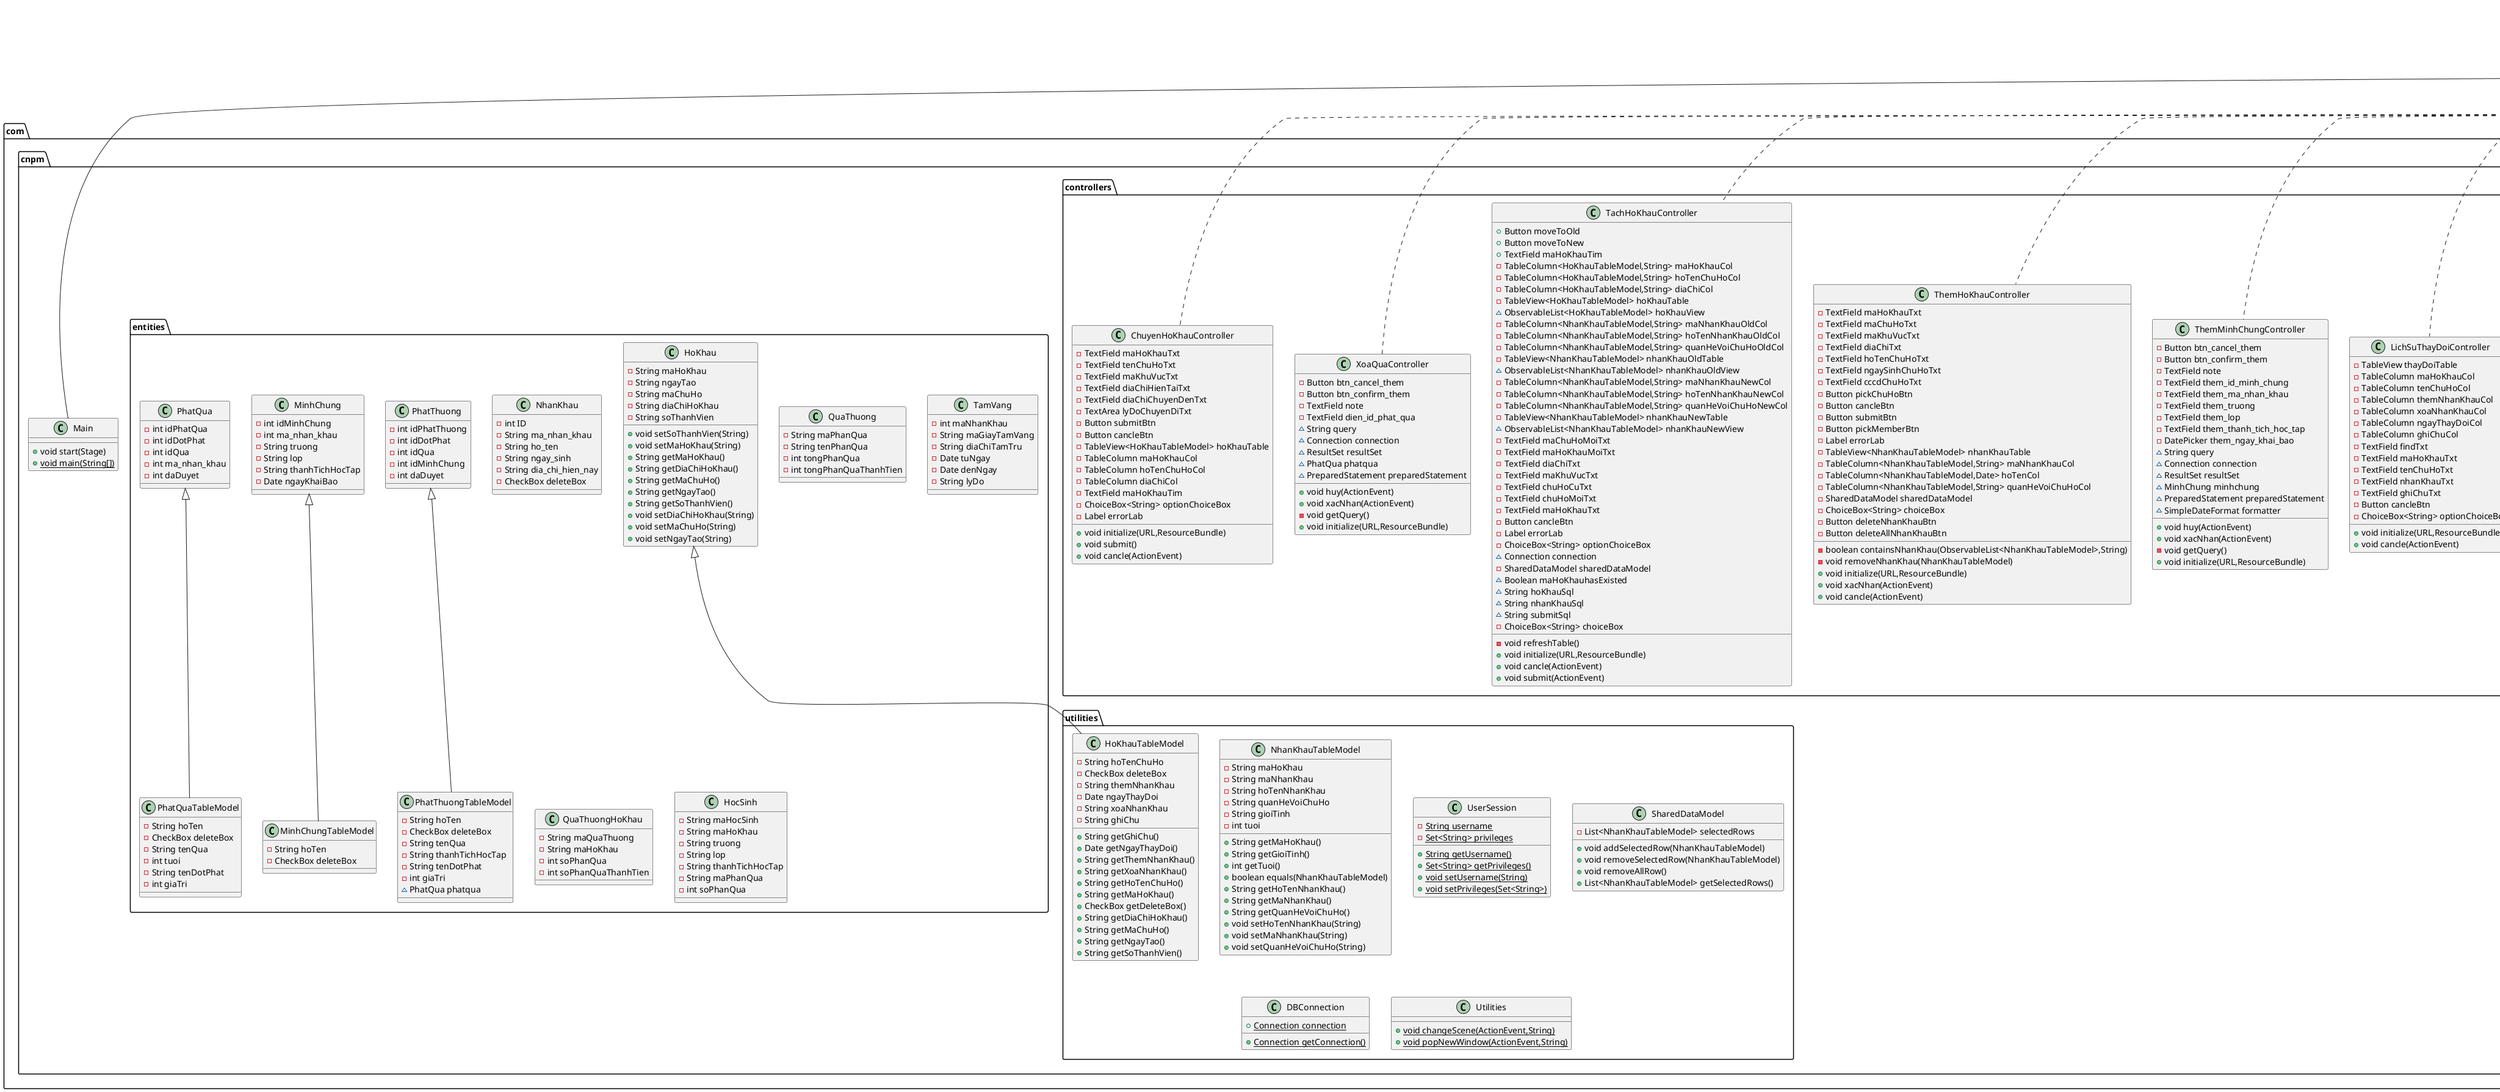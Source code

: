 @startuml
class com.cnpm.controllers.nhan_khau.ThemNhanKhauController {
- TextField bi_danh
- TextField dan_toc
- TextField dia_chi_hien_nay
- TextField gioi_tinh
- TextField ho_ten
- DatePicker ngay_sinh
- TextField nghe_nghiep
- TextField nguyen_quan
- TextField noi_lam_viec
- TextField noi_sinh
- TextField noi_thuong_tru
- TextField quoc_tich
- TextField so_dien_thoai
- TextField tien_an
- TextField ton_giao
- TextField trinh_do_chuyen_mon
- TextField trinh_do_ngoai_ngu
~ String query
~ Connection connection
~ PreparedStatement preparedStatement
~ Stage stage
+ void huy(ActionEvent)
+ void xacNhan(ActionEvent)
- void getQuery()
+ void initialize(URL,ResourceBundle)
}
class com.cnpm.controllers.PhatQuaController1 {
- TextField thong_tin_tim_kiem
- ChoiceBox loc
- ChoiceBox<String> optionChoiceBox
- Button findBtn
- TextField keywordTextField
- TableView<PhatQuaTableModel> table
- TableColumn<PhatQuaTableModel,String> hoTenCol
- TableColumn<PhatQuaTableModel,String> tenQuaCol
- TableColumn<PhatQuaTableModel,String> tuoiCol
- TableColumn<PhatQuaTableModel,String> tenDotPhatCol
- TableColumn<PhatQuaTableModel,String> giaTriCol
- TableColumn<PhatQuaTableModel,String> daDuyetCol
~ PhatQuaTableModel data
~ ObservableList<PhatQuaTableModel> listView
- TableColumn<com.cnpm.controllers.PhatQuaController,String> xoaCol
- List<PhatQuaTableModel> performFiltering(String,String)
+ void initialize(URL,ResourceBundle)
+ void duyet(ActionEvent)
+ void huyDuyet(ActionEvent)
}
class com.cnpm.controllers.XoaMinhChung {
- Button btn_cancel_them
- Button btn_confirm_them
- TextField note
- TextField dien_id_minh_chung
~ String query
~ Connection connection
~ ResultSet resultSet
~ MinhChung minhchung
~ PreparedStatement preparedStatement
+ void huy(ActionEvent)
+ void xacNhan(ActionEvent)
- void getQuery()
+ void initialize(URL,ResourceBundle)
}
class com.cnpm.utilities.NhanKhauTableModel {
- String maHoKhau
- String maNhanKhau
- String hoTenNhanKhau
- String quanHeVoiChuHo
- String gioiTinh
- int tuoi
+ String getMaHoKhau()
+ String getGioiTinh()
+ int getTuoi()
+ boolean equals(NhanKhauTableModel)
+ String getHoTenNhanKhau()
+ String getMaNhanKhau()
+ String getQuanHeVoiChuHo()
+ void setHoTenNhanKhau(String)
+ void setMaNhanKhau(String)
+ void setQuanHeVoiChuHo(String)
}
class com.cnpm.controllers.ThemThuongController {
- Button btn_cancel_them
- Button btn_confirm_them
- TextField note
- TextField them_id_phat_thuong
- TextField them_id_dot_phat
- TextField them_id_qua
- TextField them_id_minh_chung
~ String query
~ Connection connection
~ ResultSet resultSet
~ PhatThuong pt
~ PreparedStatement preparedStatement
+ void huy(ActionEvent)
+ void xacNhan(ActionEvent)
- void getQuery()
+ void initialize(URL,ResourceBundle)
}
class com.cnpm.controllers.trang_chu.DangNhapController {
- TextField username
- PasswordField password
- Label alert
+ void dangNhap(ActionEvent)
+ void initialize(URL,ResourceBundle)
}
class com.cnpm.controllers.ThongKeNhanKhauController {
- TextField fromAgeTxt
- TextField toAgeTxt
- TextField nhanKhauThongKeTxt
- DatePicker fromYearTxt
- DatePicker toYearTxt
- Button cancleBtn
- Label errorLab
- TableView<NhanKhauTableModel> nhanKhauTable
- TableColumn maNhanKhauCol
- TableColumn tuoiCol
- TableColumn gioiTinhCol
- TableColumn maHoKhauCol
- TableColumn hoTenCol
- TableColumn ngaySinhCol
- CheckBox maleCheckBox
- CheckBox femaleCheckBox
+ void refreshTable()
+ void initialize(URL,ResourceBundle)
+ void cancle(ActionEvent)
}
class com.cnpm.entities.NhanKhau {
- int ID
- String ma_nhan_khau
- String ho_ten
- String ngay_sinh
- String dia_chi_hien_nay
- CheckBox deleteBox
}
class com.cnpm.controllers.nhan_khau.DangKyTamTruController {
~ String query
~ Connection connection
~ PreparedStatement preparedStatement
~ Stage stage
- TextField co_quan_khai_bao
- TextArea ly_do
- TextField ma_nhan_khau
- DatePicker ngay_bat_dau
- DatePicker ngay_ket_thuc
- TextField noi_tam_tru
~ void huy(ActionEvent)
~ void xacNhan(ActionEvent)
+ void initialize(URL,ResourceBundle)
- void getQuery()
}
class com.cnpm.controllers.HoKhauController {
- TextField thong_tin_tim_kiem
- ChoiceBox loc
- Button them_ho_khau
- Button chuyen_ho_khau
- Button tach_ho_khau
- Button doi_chu_ho
- Button lich_su_thay_doi_ho_khau
- ChoiceBox<String> optionChoiceBox
- Button findBtn
- Label errorLab
- TextField keywordTextField
- TableView<HoKhauTableModel> table
- TableColumn<HoKhauTableModel,String> maHoKhauCol
- TableColumn<HoKhauTableModel,String> hoTenChuHoCol
- TableColumn<HoKhauTableModel,String> diaChiCol
- TableColumn<HoKhauTableModel,String> soThanhVienCol
- TableColumn<HoKhauTableModel,String> xoaCol
~ ObservableList<HoKhauTableModel> listView
+ void refreshTable()
+ void initialize(URL,ResourceBundle)
+ void themHoKhau(ActionEvent)
+ void doiChuHo(ActionEvent)
+ void tachHoKhau(ActionEvent)
+ void chuyenHoKhau(ActionEvent)
+ void lichSuThayDoi(ActionEvent)
+ void xoaHoKhau(ActionEvent)
}
class com.cnpm.entities.QuaThuong {
- String maPhanQua
- String tenPhanQua
- int tongPhanQua
- int tongPhanQuaThanhTien
}
class com.cnpm.controllers.nhan_khau.NhanKhauController {
~ String query
~ Connection connection
~ PreparedStatement preparedStatement1
~ ResultSet resultSet
~ ObservableList<NhanKhau> NhanKhauList
~ SimpleDateFormat formatter
- ChoiceBox<String> optionChoiceBox
- TextField keywordTextField
- TableColumn<NhanKhau,String> diaChiHienNayCol
- TableColumn<NhanKhau,String> hoTenCol
- TableColumn<NhanKhau,String> maNhanKhauCol
- TableColumn<NhanKhau,String> ngaySinhCol
- TableColumn<NhanKhau,Integer> idCol
- TableColumn<NhanKhau,CheckBox> xoaCol
- TableView<NhanKhau> table
+ void refresh()
+ void themNhanKhau(ActionEvent)
+ void initialize(URL,ResourceBundle)
- void load()
- void restartScene(Scene)
+ void dangKyTamVang(ActionEvent)
+ void dangKyTamTru(ActionEvent)
+ void xoaNhanKhau(ActionEvent)
+ void thayDoiNhanKhau(ActionEvent)
}
class com.cnpm.controllers.PhatThuongController1 {
- TextField thong_tin_tim_kiem
- ChoiceBox loc
- ChoiceBox<String> optionChoiceBox
- Button findBtn
- TextField keywordTextField
- TableView<PhatThuongTableModel> table
- TableColumn<PhatThuongTableModel,String> hoTenCol
- TableColumn<PhatThuongTableModel,String> tenQuaCol
- TableColumn<PhatThuongTableModel,String> thanhTichHocTapCol
- TableColumn<PhatThuongTableModel,String> tenDotPhatCol
- TableColumn<PhatThuongTableModel,String> giaTriCol
- TableColumn<PhatThuongTableModel,String> daDuyetCol
~ PhatThuongTableModel data
~ ObservableList<PhatThuongTableModel> listView
- TableColumn<PhatThuongTableModel,String> xoaCol
- List<PhatThuongTableModel> performFiltering(String,String)
+ void initialize(URL,ResourceBundle)
+ void duyet(ActionEvent)
+ void huyDuyet(ActionEvent)
}
class com.cnpm.controllers.PhatThuongController {
- Button them_thuong
- TextField thong_tin_tim_kiem
- ChoiceBox loc
- ChoiceBox<String> optionChoiceBox
- Button findBtn
- TextField keywordTextField
- TableView<PhatThuongTableModel> table
- TableColumn<PhatThuongTableModel,String> hoTenCol
- TableColumn<PhatThuongTableModel,String> tenQuaCol
- TableColumn<PhatThuongTableModel,String> thanhTichHocTapCol
- TableColumn<PhatThuongTableModel,String> tenDotPhatCol
- TableColumn<PhatThuongTableModel,String> giaTriCol
- TableColumn<PhatThuongTableModel,String> daDuyetCol
~ PhatThuongTableModel data
~ ObservableList<PhatThuongTableModel> listView
- TableColumn<PhatThuongTableModel,String> xoaCol
- List<PhatThuongTableModel> performFiltering(String,String)
+ void initialize(URL,ResourceBundle)
+ void xoaThuong(ActionEvent)
+ void themThuong(ActionEvent)
}
class com.cnpm.controllers.nhan_khau.ThayDoiNhanKhauController {
- TextField bi_danh
- TextField dan_toc
- TextField dia_chi_hien_nay
- TextField gioi_tinh
- TextField ho_ten
- TextField input_ho_ten
- DatePicker input_ngay_sinh
- DatePicker ngay_sinh
- TextField nghe_nghiep
- TextField nguyen_quan
- TextField noi_lam_viec
- TextField noi_sinh
- TextField noi_thuong_tru
- TextField quoc_tich
- TextField so_dien_thoai
- TextField tien_an
- TextField ton_giao
- TextField trinh_do_chuyen_mon
- TextField trinh_do_ngoai_ngu
- ChoiceBox<String> da_xoa
~ String query_find
~ Connection connection
~ Statement statement
~ PreparedStatement preparedStatement
~ ResultSet resultSet
~ Stage stage
~ int id
+ void capNhat(ActionEvent)
+ void huy(ActionEvent)
+ void timKiem(ActionEvent)
+ void initialize(URL,ResourceBundle)
}
class com.cnpm.utilities.HoKhauTableModel {
- String hoTenChuHo
- CheckBox deleteBox
- String themNhanKhau
- Date ngayThayDoi
- String xoaNhanKhau
- String ghiChu
+ String getGhiChu()
+ Date getNgayThayDoi()
+ String getThemNhanKhau()
+ String getXoaNhanKhau()
+ String getHoTenChuHo()
+ String getMaHoKhau()
+ CheckBox getDeleteBox()
+ String getDiaChiHoKhau()
+ String getMaChuHo()
+ String getNgayTao()
+ String getSoThanhVien()
}
class com.cnpm.controllers.XoaThuongController {
- Button btn_cancel_them
- Button btn_confirm_them
- TextField note
- TextField them_id_phat_thuong
~ String query
~ Connection connection
~ ResultSet resultSet
~ PhatThuong pt
~ PreparedStatement preparedStatement
+ void huy(ActionEvent)
+ void xacNhan(ActionEvent)
- void getQuery()
+ void initialize(URL,ResourceBundle)
}
class com.cnpm.controllers.ChonNhanKhauController {
- TableView nhanKhauTable
- TableColumn maNhanKhauCol
- TableColumn hoTenCol
- TableColumn quanHeVoiChuHoCol
- Button addNhanKhauBtn
- SharedDataModel sharedDataModel
+ void initialize(URL,ResourceBundle)
+ void setSharedDataModel(SharedDataModel)
}
class com.cnpm.controllers.MinhChungcontroller {
- Button them_minh_chung
- TextField thong_tin_tim_kiem
- ChoiceBox loc
- ChoiceBox<String> optionChoiceBox
- Button findBtn
- TextField keywordTextField
- TableView<MinhChungTableModel> table
- TableColumn<MinhChungTableModel,String> hoTenCol
- TableColumn<MinhChungTableModel,String> thanhTichHocTapCol
- TableColumn<MinhChungTableModel,String> truongCol
- TableColumn<MinhChungTableModel,String> lopCol
- TableColumn<MinhChungTableModel,String> ngayKhaiBaoCol
~ MinhChungTableModel data
~ ObservableList<MinhChungTableModel> listView
- TableColumn<MinhChungTableModel,String> xoaCol
- List<MinhChungTableModel> performFiltering(String,String)
+ void refresh()
+ void initialize(URL,ResourceBundle)
+ void xoaMinhChung(ActionEvent)
+ void themMinhChung(ActionEvent)
}
class com.cnpm.entities.HoKhau {
- String maHoKhau
- String ngayTao
- String maChuHo
- String diaChiHoKhau
- String soThanhVien
+ void setSoThanhVien(String)
+ void setMaHoKhau(String)
+ String getMaHoKhau()
+ String getDiaChiHoKhau()
+ String getMaChuHo()
+ String getNgayTao()
+ String getSoThanhVien()
+ void setDiaChiHoKhau(String)
+ void setMaChuHo(String)
+ void setNgayTao(String)
}
class com.cnpm.controllers.DoiChuHoController {
- Button cancleBtn
- TextField maHoKhauTxt
- ChoiceBox<String> quanHeVoiChuHoChoiceBox
- TextField maChuHoOldTxt
- TextField hoTenOldTxt
- TextField maChuHoNewTxt
- TextField hoTenMoiTxt
- TableView<HoKhauTableModel> hoKhauTable
- TableView<NhanKhauTableModel> nhanKhauTable
- TableColumn<HoKhauTableModel,String> maHoKhauCol
- TableColumn<HoKhauTableModel,String> hoTenChuHoCol
- TableColumn<HoKhauTableModel,String> diaChiCol
- Label errorLab
+ TextField maHoKhauTim
- ChoiceBox<String> optionChoiceBox
- TableColumn<NhanKhauTableModel,String> maNhanKhauCol
- TableColumn<NhanKhauTableModel,String> hoTenNhanKhauCol
- TableColumn<NhanKhauTableModel,String> quanHeVoiChuHoCol
- ChoiceBox<String> choiceBox
+ void submit(ActionEvent)
- void restartScene(Scene)
+ void cancle(ActionEvent)
+ void initialize(URL,ResourceBundle)
}
class com.cnpm.utilities.UserSession {
- {static} String username
- {static} Set<String> privileges
+ {static} String getUsername()
+ {static} Set<String> getPrivileges()
+ {static} void setUsername(String)
+ {static} void setPrivileges(Set<String>)
}
class com.cnpm.entities.TamVang {
- int maNhanKhau
- String maGiayTamVang
- String diaChiTamTru
- Date tuNgay
- Date denNgay
- String lyDo
}
class com.cnpm.controllers.ThemQuaController {
- Button btn_cancel_them
- Button btn_confirm_them
- TextField note
- TextField them_id_phat_qua
- TextField them_id_dot_phat_qua
- TextField them_ma_nhan_khau
- TextField them_id_qua
~ String query
~ Connection connection
~ ResultSet resultSet
~ PhatQua phatqua
~ PreparedStatement preparedStatement
+ void huy(ActionEvent)
+ void xacNhan(ActionEvent)
- void getQuery()
+ void initialize(URL,ResourceBundle)
}
class com.cnpm.controllers.trang_chu.MacDinhController {
~ Connection connection
~ ResultSet resultSet1
~ String query1
- Label hoKhauLab
- Label nhanKhauLab
- Label nhanKhauTamTruLab
- Label nhanKhauTamVangLab
~ void logout(ActionEvent)
+ void initialize(URL,ResourceBundle)
- void getQuery()
}
class com.cnpm.utilities.SharedDataModel {
- List<NhanKhauTableModel> selectedRows
+ void addSelectedRow(NhanKhauTableModel)
+ void removeSelectedRow(NhanKhauTableModel)
+ void removeAllRow()
+ List<NhanKhauTableModel> getSelectedRows()
}
class com.cnpm.entities.PhatThuongTableModel {
- String hoTen
- CheckBox deleteBox
- String tenQua
- String thanhTichHocTap
- String tenDotPhat
- int giaTri
~ PhatQua phatqua
}
class com.cnpm.controllers.PhatQuaController {
- Button them_qua
- TextField thong_tin_tim_kiem
- ChoiceBox loc
- ChoiceBox<String> optionChoiceBox
- Button findBtn
- TextField keywordTextField
- TableView<PhatQuaTableModel> table
- TableColumn<PhatQuaTableModel,String> hoTenCol
- TableColumn<PhatQuaTableModel,String> tenQuaCol
- TableColumn<PhatQuaTableModel,String> tuoiCol
- TableColumn<PhatQuaTableModel,String> tenDotPhatCol
- TableColumn<PhatQuaTableModel,String> giaTriCol
- TableColumn<PhatQuaTableModel,String> daDuyetCol
~ PhatQuaTableModel data
~ ObservableList<PhatQuaTableModel> listView
- TableColumn<PhatQuaController,String> xoaCol
- List<PhatQuaTableModel> performFiltering(String,String)
+ void initialize(URL,ResourceBundle)
+ void xoaQua(ActionEvent)
+ void themQua(ActionEvent)
}
class com.cnpm.controllers.nhan_khau.DangKyTamVangController {
~ String query
~ Connection connection
~ PreparedStatement preparedStatement
~ Stage stage
- TextField co_quan_khai_bao
- TextArea ly_do
- TextField ma_nhan_khau
- DatePicker ngay_bat_dau
- DatePicker ngay_ket_thuc
~ void huy(ActionEvent)
~ void xacNhan(ActionEvent)
+ void initialize(URL,ResourceBundle)
- void getQuery()
}
class com.cnpm.controllers.XinCapGiayController {
- TextField cmndTxt
- TextField maCapGiayTxt
- TextField diaChiTxt
- TextArea lyDoTxt
- Button cancleBtn
- Button submitBtn
- DatePicker fromDatePicker
- DatePicker toDatePicker
+ void initialize(URL,ResourceBundle)
}
class com.cnpm.controllers.LichSuThayDoiController {
- TableView thayDoiTable
- TableColumn maHoKhauCol
- TableColumn tenChuHoCol
- TableColumn themNhanKhauCol
- TableColumn xoaNhanKhauCol
- TableColumn ngayThayDoiCol
- TableColumn ghiChuCol
- TextField findTxt
- TextField maHoKhauTxt
- TextField tenChuHoTxt
- TextField nhanKhauTxt
- TextField ghiChuTxt
- Button cancleBtn
- ChoiceBox<String> optionChoiceBox
+ void initialize(URL,ResourceBundle)
+ void cancle(ActionEvent)
}
class com.cnpm.entities.MinhChungTableModel {
- String hoTen
- CheckBox deleteBox
}
class com.cnpm.controllers.ThemMinhChungController {
- Button btn_cancel_them
- Button btn_confirm_them
- TextField note
- TextField them_id_minh_chung
- TextField them_ma_nhan_khau
- TextField them_truong
- TextField them_lop
- TextField them_thanh_tich_hoc_tap
- DatePicker them_ngay_khai_bao
~ String query
~ Connection connection
~ ResultSet resultSet
~ MinhChung minhchung
~ PreparedStatement preparedStatement
~ SimpleDateFormat formatter
+ void huy(ActionEvent)
+ void xacNhan(ActionEvent)
- void getQuery()
+ void initialize(URL,ResourceBundle)
}
class com.cnpm.entities.PhatThuong {
- int idPhatThuong
- int idDotPhat
- int idQua
- int idMinhChung
- int daDuyet
}
class com.cnpm.utilities.DBConnection {
+ {static} Connection connection
+ {static} Connection getConnection()
}
class com.cnpm.controllers.ThemHoKhauController {
- TextField maHoKhauTxt
- TextField maChuHoTxt
- TextField maKhuVucTxt
- TextField diaChiTxt
- TextField hoTenChuHoTxt
- TextField ngaySinhChuHoTxt
- TextField cccdChuHoTxt
- Button pickChuHoBtn
- Button cancleBtn
- Button submitBtn
- Button pickMemberBtn
- Label errorLab
- TableView<NhanKhauTableModel> nhanKhauTable
- TableColumn<NhanKhauTableModel,String> maNhanKhauCol
- TableColumn<NhanKhauTableModel,Date> hoTenCol
- TableColumn<NhanKhauTableModel,String> quanHeVoiChuHoCol
- SharedDataModel sharedDataModel
- ChoiceBox<String> choiceBox
- Button deleteNhanKhauBtn
- Button deleteAllNhanKhauBtn
- boolean containsNhanKhau(ObservableList<NhanKhauTableModel>,String)
- void removeNhanKhau(NhanKhauTableModel)
+ void initialize(URL,ResourceBundle)
+ void xacNhan(ActionEvent)
+ void cancle(ActionEvent)
}
class com.cnpm.entities.QuaThuongHoKhau {
- String maQuaThuong
- String maHoKhau
- int soPhanQua
- int soPhanQuaThanhTien
}
class com.cnpm.entities.MinhChung {
- int idMinhChung
- int ma_nhan_khau
- String truong
- String lop
- String thanhTichHocTap
- Date ngayKhaiBao
}
class com.cnpm.utilities.Utilities {
+ {static} void changeScene(ActionEvent,String)
+ {static} void popNewWindow(ActionEvent,String)
}
class com.cnpm.controllers.TachHoKhauController {
+ Button moveToOld
+ Button moveToNew
+ TextField maHoKhauTim
- TableColumn<HoKhauTableModel,String> maHoKhauCol
- TableColumn<HoKhauTableModel,String> hoTenChuHoCol
- TableColumn<HoKhauTableModel,String> diaChiCol
- TableView<HoKhauTableModel> hoKhauTable
~ ObservableList<HoKhauTableModel> hoKhauView
- TableColumn<NhanKhauTableModel,String> maNhanKhauOldCol
- TableColumn<NhanKhauTableModel,String> hoTenNhanKhauOldCol
- TableColumn<NhanKhauTableModel,String> quanHeVoiChuHoOldCol
- TableView<NhanKhauTableModel> nhanKhauOldTable
~ ObservableList<NhanKhauTableModel> nhanKhauOldView
- TableColumn<NhanKhauTableModel,String> maNhanKhauNewCol
- TableColumn<NhanKhauTableModel,String> hoTenNhanKhauNewCol
- TableColumn<NhanKhauTableModel,String> quanHeVoiChuHoNewCol
- TableView<NhanKhauTableModel> nhanKhauNewTable
~ ObservableList<NhanKhauTableModel> nhanKhauNewView
- TextField maChuHoMoiTxt
- TextField maHoKhauMoiTxt
- TextField diaChiTxt
- TextField maKhuVucTxt
- TextField chuHoCuTxt
- TextField chuHoMoiTxt
- TextField maHoKhauTxt
- Button cancleBtn
- Label errorLab
- ChoiceBox<String> optionChoiceBox
~ Connection connection
- SharedDataModel sharedDataModel
~ Boolean maHoKhauhasExisted
~ String hoKhauSql
~ String nhanKhauSql
~ String submitSql
- ChoiceBox<String> choiceBox
- void refreshTable()
+ void initialize(URL,ResourceBundle)
+ void cancle(ActionEvent)
+ void submit(ActionEvent)
}
class com.cnpm.Main {
+ void start(Stage)
+ {static} void main(String[])
}
class com.cnpm.controllers.XoaQuaController {
- Button btn_cancel_them
- Button btn_confirm_them
- TextField note
- TextField dien_id_phat_qua
~ String query
~ Connection connection
~ ResultSet resultSet
~ PhatQua phatqua
~ PreparedStatement preparedStatement
+ void huy(ActionEvent)
+ void xacNhan(ActionEvent)
- void getQuery()
+ void initialize(URL,ResourceBundle)
}
class com.cnpm.controllers.ChuyenHoKhauController {
- TextField maHoKhauTxt
- TextField tenChuHoTxt
- TextField maKhuVucTxt
- TextField diaChiHienTaiTxt
- TextField diaChiChuyenDenTxt
- TextArea lyDoChuyenDiTxt
- Button submitBtn
- Button cancleBtn
- TableView<HoKhauTableModel> hoKhauTable
- TableColumn maHoKhauCol
- TableColumn hoTenChuHoCol
- TableColumn diaChiCol
- TextField maHoKhauTim
- ChoiceBox<String> optionChoiceBox
- Label errorLab
+ void initialize(URL,ResourceBundle)
+ void submit()
+ void cancle(ActionEvent)
}
class com.cnpm.controllers.trang_chu.TrangChuController {
- StackPane main_display
+ void hoKhau(ActionEvent)
+ void nhanKhau(ActionEvent)
+ void trangChu(ActionEvent)
+ void phatThuong(ActionEvent)
+ void phatQua(ActionEvent)
+ void minhChung(ActionEvent)
+ void thayDoi(ActionEvent)
+ void initialize(URL,ResourceBundle)
+ void changeDisplay(StackPane,String)
}
class com.cnpm.entities.PhatQua {
- int idPhatQua
- int idDotPhat
- int idQua
- int ma_nhan_khau
- int daDuyet
}
class com.cnpm.entities.HocSinh {
- String maHocSinh
- String maHoKhau
- String truong
- String lop
- String thanhTichHocTap
- String maPhanQua
- int soPhanQua
}
class com.cnpm.entities.PhatQuaTableModel {
- String hoTen
- CheckBox deleteBox
- String tenQua
- int tuoi
- String tenDotPhat
- int giaTri
}


javafx.fxml.Initializable <|.. com.cnpm.controllers.nhan_khau.ThemNhanKhauController
javafx.fxml.Initializable <|.. com.cnpm.controllers.PhatQuaController1
javafx.fxml.Initializable <|.. com.cnpm.controllers.XoaMinhChung
javafx.fxml.Initializable <|.. com.cnpm.controllers.ThemThuongController
javafx.fxml.Initializable <|.. com.cnpm.controllers.trang_chu.DangNhapController
javafx.fxml.Initializable <|.. com.cnpm.controllers.ThongKeNhanKhauController
javafx.fxml.Initializable <|.. com.cnpm.controllers.nhan_khau.DangKyTamTruController
javafx.fxml.Initializable <|.. com.cnpm.controllers.HoKhauController
javafx.fxml.Initializable <|.. com.cnpm.controllers.nhan_khau.NhanKhauController
javafx.fxml.Initializable <|.. com.cnpm.controllers.PhatThuongController1
javafx.fxml.Initializable <|.. com.cnpm.controllers.PhatThuongController
javafx.fxml.Initializable <|.. com.cnpm.controllers.nhan_khau.ThayDoiNhanKhauController
com.cnpm.entities.HoKhau <|-- com.cnpm.utilities.HoKhauTableModel
javafx.fxml.Initializable <|.. com.cnpm.controllers.XoaThuongController
javafx.fxml.Initializable <|.. com.cnpm.controllers.ChonNhanKhauController
javafx.fxml.Initializable <|.. com.cnpm.controllers.MinhChungcontroller
javafx.fxml.Initializable <|.. com.cnpm.controllers.DoiChuHoController
javafx.fxml.Initializable <|.. com.cnpm.controllers.ThemQuaController
javafx.fxml.Initializable <|.. com.cnpm.controllers.trang_chu.MacDinhController
com.cnpm.entities.PhatThuong <|-- com.cnpm.entities.PhatThuongTableModel
javafx.fxml.Initializable <|.. com.cnpm.controllers.PhatQuaController
javafx.fxml.Initializable <|.. com.cnpm.controllers.nhan_khau.DangKyTamVangController
javafx.fxml.Initializable <|.. com.cnpm.controllers.XinCapGiayController
javafx.fxml.Initializable <|.. com.cnpm.controllers.LichSuThayDoiController
com.cnpm.entities.MinhChung <|-- com.cnpm.entities.MinhChungTableModel
javafx.fxml.Initializable <|.. com.cnpm.controllers.ThemMinhChungController
javafx.fxml.Initializable <|.. com.cnpm.controllers.ThemHoKhauController
javafx.fxml.Initializable <|.. com.cnpm.controllers.TachHoKhauController
javafx.application.Application <|-- com.cnpm.Main
javafx.fxml.Initializable <|.. com.cnpm.controllers.XoaQuaController
javafx.fxml.Initializable <|.. com.cnpm.controllers.ChuyenHoKhauController
javafx.fxml.Initializable <|.. com.cnpm.controllers.trang_chu.TrangChuController
com.cnpm.entities.PhatQua <|-- com.cnpm.entities.PhatQuaTableModel
@enduml